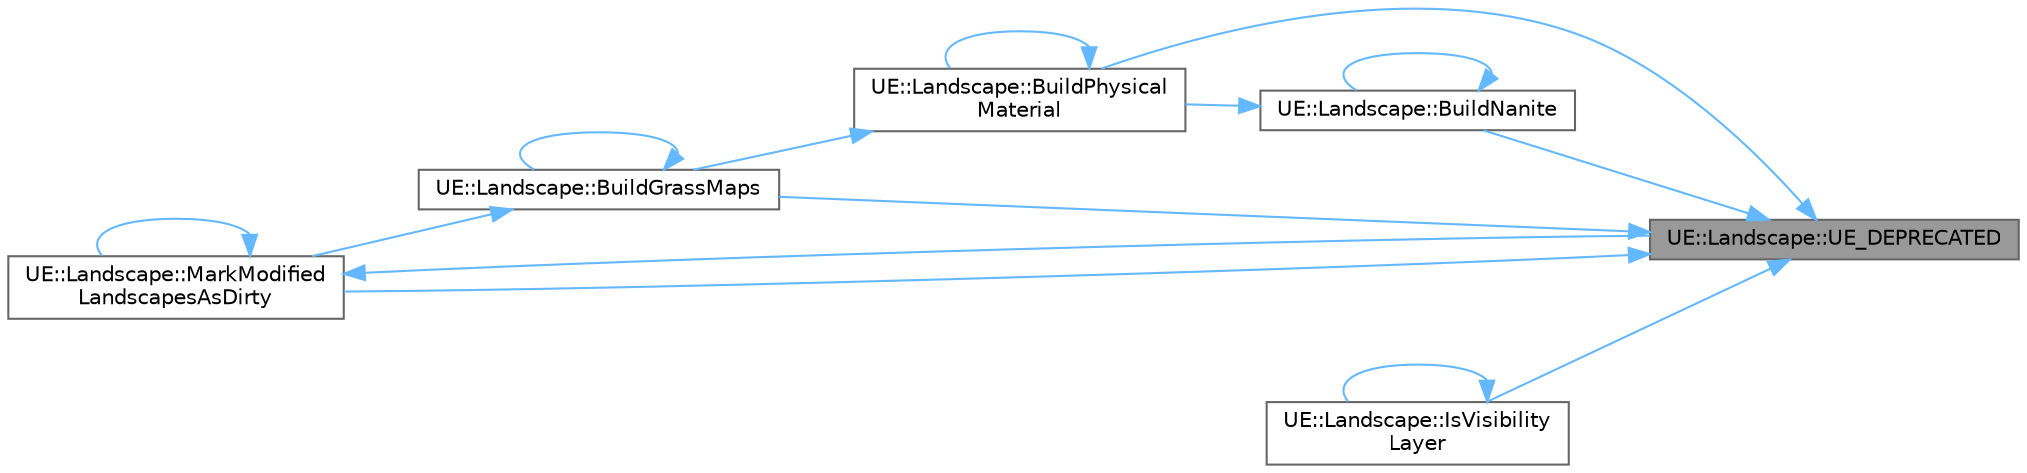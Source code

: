 digraph "UE::Landscape::UE_DEPRECATED"
{
 // INTERACTIVE_SVG=YES
 // LATEX_PDF_SIZE
  bgcolor="transparent";
  edge [fontname=Helvetica,fontsize=10,labelfontname=Helvetica,labelfontsize=10];
  node [fontname=Helvetica,fontsize=10,shape=box,height=0.2,width=0.4];
  rankdir="RL";
  Node1 [id="Node000001",label="UE::Landscape::UE_DEPRECATED",height=0.2,width=0.4,color="gray40", fillcolor="grey60", style="filled", fontcolor="black",tooltip=" "];
  Node1 -> Node2 [id="edge1_Node000001_Node000002",dir="back",color="steelblue1",style="solid",tooltip=" "];
  Node2 [id="Node000002",label="UE::Landscape::BuildGrassMaps",height=0.2,width=0.4,color="grey40", fillcolor="white", style="filled",URL="$dd/d20/namespaceUE_1_1Landscape.html#ab850a27b540832f0cbdb9a574438e5b2",tooltip=" "];
  Node2 -> Node2 [id="edge2_Node000002_Node000002",dir="back",color="steelblue1",style="solid",tooltip=" "];
  Node2 -> Node3 [id="edge3_Node000002_Node000003",dir="back",color="steelblue1",style="solid",tooltip=" "];
  Node3 [id="Node000003",label="UE::Landscape::MarkModified\lLandscapesAsDirty",height=0.2,width=0.4,color="grey40", fillcolor="white", style="filled",URL="$dd/d20/namespaceUE_1_1Landscape.html#a90d908727b16af6d2bfcfe206e415d55",tooltip=" "];
  Node3 -> Node3 [id="edge4_Node000003_Node000003",dir="back",color="steelblue1",style="solid",tooltip=" "];
  Node3 -> Node1 [id="edge5_Node000003_Node000001",dir="back",color="steelblue1",style="solid",tooltip=" "];
  Node1 -> Node4 [id="edge6_Node000001_Node000004",dir="back",color="steelblue1",style="solid",tooltip=" "];
  Node4 [id="Node000004",label="UE::Landscape::BuildNanite",height=0.2,width=0.4,color="grey40", fillcolor="white", style="filled",URL="$dd/d20/namespaceUE_1_1Landscape.html#a48e70ad41bb6103e70b938dc344019b2",tooltip=" "];
  Node4 -> Node4 [id="edge7_Node000004_Node000004",dir="back",color="steelblue1",style="solid",tooltip=" "];
  Node4 -> Node5 [id="edge8_Node000004_Node000005",dir="back",color="steelblue1",style="solid",tooltip=" "];
  Node5 [id="Node000005",label="UE::Landscape::BuildPhysical\lMaterial",height=0.2,width=0.4,color="grey40", fillcolor="white", style="filled",URL="$dd/d20/namespaceUE_1_1Landscape.html#a97ca790e9c3d6797a0be3f48db4229d0",tooltip=" "];
  Node5 -> Node2 [id="edge9_Node000005_Node000002",dir="back",color="steelblue1",style="solid",tooltip=" "];
  Node5 -> Node5 [id="edge10_Node000005_Node000005",dir="back",color="steelblue1",style="solid",tooltip=" "];
  Node1 -> Node5 [id="edge11_Node000001_Node000005",dir="back",color="steelblue1",style="solid",tooltip=" "];
  Node1 -> Node6 [id="edge12_Node000001_Node000006",dir="back",color="steelblue1",style="solid",tooltip=" "];
  Node6 [id="Node000006",label="UE::Landscape::IsVisibility\lLayer",height=0.2,width=0.4,color="grey40", fillcolor="white", style="filled",URL="$dd/d20/namespaceUE_1_1Landscape.html#a9b00f7810ca98601a0efeb05f1c55023",tooltip="Returns true if the provided layer info object is the current visibility layer."];
  Node6 -> Node6 [id="edge13_Node000006_Node000006",dir="back",color="steelblue1",style="solid",tooltip=" "];
  Node1 -> Node3 [id="edge14_Node000001_Node000003",dir="back",color="steelblue1",style="solid",tooltip=" "];
}

